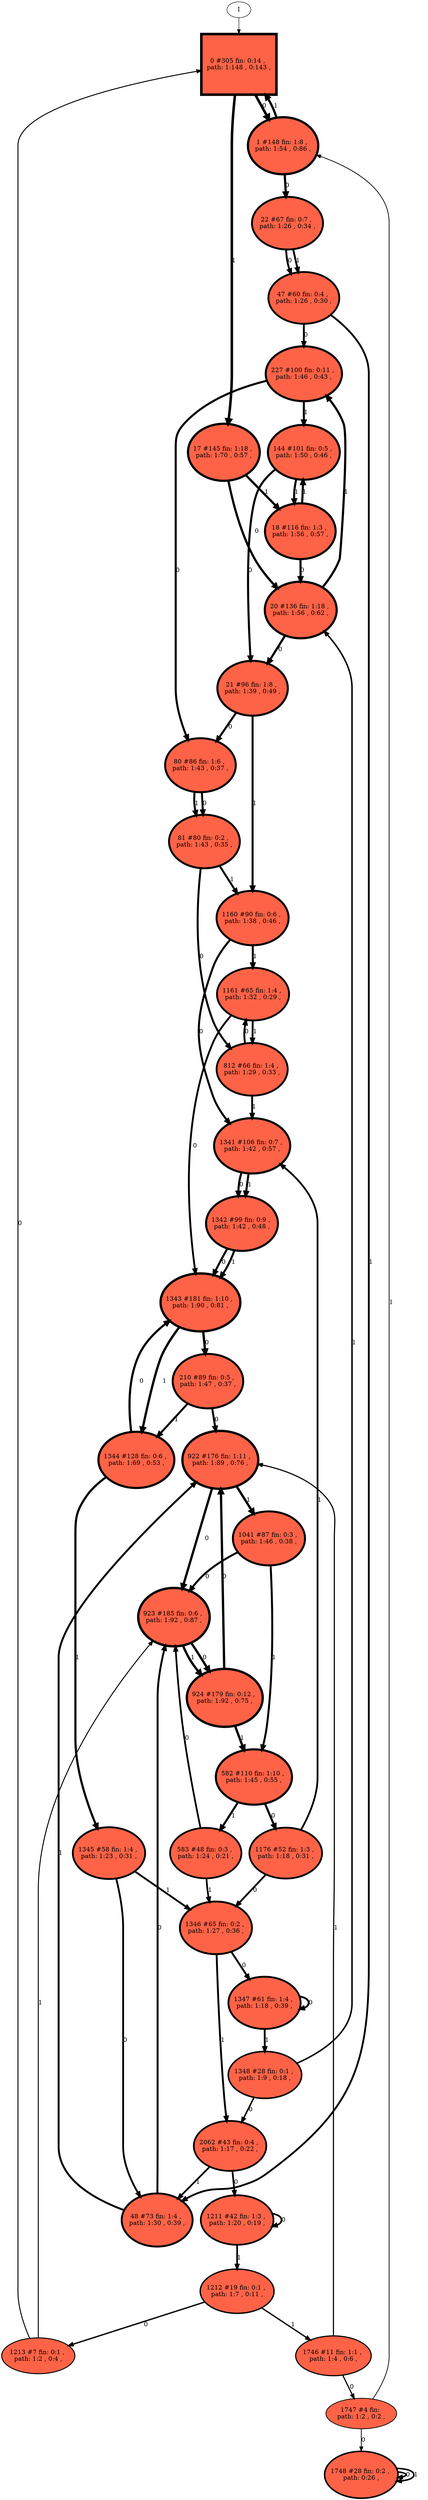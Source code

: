 // produced with flexfringe // 
digraph DFA {
	0 [label="root" shape=box];
		I -> 0;
	0 [ label="0 #305 fin: 0:14 , 
 path: 1:148 , 0:143 , " , style=filled, fillcolor="tomato", width=1.90562, height=1.90562, penwidth=5.72359];
		0 -> 1 [label="0 " , penwidth=5.72359 ];
		0 -> 17 [label="1 " , penwidth=5.72359 ];
	1 [ label="1 #148 fin: 1:8 , 
 path: 1:54 , 0:86 , " , style=filled, fillcolor="tomato", width=1.79242, height=1.79242, penwidth=5.00395];
		1 -> 22 [label="0 " , penwidth=5.00395 ];
		1 -> 0 [label="1 " , penwidth=5.00395 ];
	17 [ label="17 #145 fin: 1:18 , 
 path: 1:70 , 0:57 , " , style=filled, fillcolor="tomato", width=1.78902, height=1.78902, penwidth=4.98361];
		17 -> 20 [label="0 " , penwidth=4.98361 ];
		17 -> 18 [label="1 " , penwidth=4.98361 ];
	22 [ label="22 #67 fin: 0:7 , 
 path: 1:26 , 0:34 , " , style=filled, fillcolor="tomato", width=1.6524, height=1.6524, penwidth=4.21951];
		22 -> 47 [label="0 " , penwidth=4.21951 ];
		22 -> 47 [label="1 " , penwidth=4.21951 ];
	20 [ label="20 #136 fin: 1:18 , 
 path: 1:56 , 0:62 , " , style=filled, fillcolor="tomato", width=1.77833, height=1.77833, penwidth=4.91998];
		20 -> 21 [label="0 " , penwidth=4.91998 ];
		20 -> 227 [label="1 " , penwidth=4.91998 ];
	18 [ label="18 #116 fin: 1:3 , 
 path: 1:56 , 0:57 , " , style=filled, fillcolor="tomato", width=1.75131, height=1.75131, penwidth=4.76217];
		18 -> 20 [label="0 " , penwidth=4.76217 ];
		18 -> 144 [label="1 " , penwidth=4.76217 ];
	47 [ label="47 #60 fin: 0:4 , 
 path: 1:26 , 0:30 , " , style=filled, fillcolor="tomato", width=1.63137, height=1.63137, penwidth=4.11087];
		47 -> 227 [label="0 " , penwidth=4.11087 ];
		47 -> 48 [label="1 " , penwidth=4.11087 ];
	21 [ label="21 #96 fin: 1:8 , 
 path: 1:39 , 0:49 , " , style=filled, fillcolor="tomato", width=1.71824, height=1.71824, penwidth=4.57471];
		21 -> 80 [label="0 " , penwidth=4.57471 ];
		21 -> 1160 [label="1 " , penwidth=4.57471 ];
	227 [ label="227 #100 fin: 0:11 , 
 path: 1:46 , 0:43 , " , style=filled, fillcolor="tomato", width=1.72546, height=1.72546, penwidth=4.61512];
		227 -> 80 [label="0 " , penwidth=4.61512 ];
		227 -> 144 [label="1 " , penwidth=4.61512 ];
	144 [ label="144 #101 fin: 0:5 , 
 path: 1:50 , 0:46 , " , style=filled, fillcolor="tomato", width=1.72722, height=1.72722, penwidth=4.62497];
		144 -> 21 [label="0 " , penwidth=4.62497 ];
		144 -> 18 [label="1 " , penwidth=4.62497 ];
	48 [ label="48 #73 fin: 1:4 , 
 path: 1:30 , 0:39 , " , style=filled, fillcolor="tomato", width=1.66847, height=1.66847, penwidth=4.30407];
		48 -> 923 [label="0 " , penwidth=4.30407 ];
		48 -> 922 [label="1 " , penwidth=4.30407 ];
	80 [ label="80 #86 fin: 1:6 , 
 path: 1:43 , 0:37 , " , style=filled, fillcolor="tomato", width=1.69853, height=1.69853, penwidth=4.46591];
		80 -> 81 [label="0 " , penwidth=4.46591 ];
		80 -> 81 [label="1 " , penwidth=4.46591 ];
	1160 [ label="1160 #90 fin: 0:6 , 
 path: 1:38 , 0:46 , " , style=filled, fillcolor="tomato", width=1.70672, height=1.70672, penwidth=4.51086];
		1160 -> 1341 [label="0 " , penwidth=4.51086 ];
		1160 -> 1161 [label="1 " , penwidth=4.51086 ];
	81 [ label="81 #80 fin: 0:2 , 
 path: 1:43 , 0:35 , " , style=filled, fillcolor="tomato", width=1.68537, height=1.68537, penwidth=4.39445];
		81 -> 812 [label="0 " , penwidth=4.39445 ];
		81 -> 1160 [label="1 " , penwidth=4.39445 ];
	1341 [ label="1341 #106 fin: 0:7 , 
 path: 1:42 , 0:57 , " , style=filled, fillcolor="tomato", width=1.73569, height=1.73569, penwidth=4.67283];
		1341 -> 1342 [label="0 " , penwidth=4.67283 ];
		1341 -> 1342 [label="1 " , penwidth=4.67283 ];
	1161 [ label="1161 #65 fin: 1:4 , 
 path: 1:32 , 0:29 , " , style=filled, fillcolor="tomato", width=1.64667, height=1.64667, penwidth=4.18965];
		1161 -> 1343 [label="0 " , penwidth=4.18965 ];
		1161 -> 812 [label="1 " , penwidth=4.18965 ];
	812 [ label="812 #66 fin: 1:4 , 
 path: 1:29 , 0:33 , " , style=filled, fillcolor="tomato", width=1.64956, height=1.64956, penwidth=4.20469];
		812 -> 1161 [label="0 " , penwidth=4.20469 ];
		812 -> 1341 [label="1 " , penwidth=4.20469 ];
	1342 [ label="1342 #99 fin: 0:9 , 
 path: 1:42 , 0:48 , " , style=filled, fillcolor="tomato", width=1.72369, height=1.72369, penwidth=4.60517];
		1342 -> 1343 [label="0 " , penwidth=4.60517 ];
		1342 -> 1343 [label="1 " , penwidth=4.60517 ];
	1343 [ label="1343 #181 fin: 1:10 , 
 path: 1:90 , 0:81 , " , style=filled, fillcolor="tomato", width=1.8252, height=1.8252, penwidth=5.20401];
		1343 -> 210 [label="0 " , penwidth=5.20401 ];
		1343 -> 1344 [label="1 " , penwidth=5.20401 ];
	1344 [ label="1344 #128 fin: 0:6 , 
 path: 1:69 , 0:53 , " , style=filled, fillcolor="tomato", width=1.76812, height=1.76812, penwidth=4.85981];
		1344 -> 1343 [label="0 " , penwidth=4.85981 ];
		1344 -> 1345 [label="1 " , penwidth=4.85981 ];
	1345 [ label="1345 #58 fin: 1:4 , 
 path: 1:23 , 0:31 , " , style=filled, fillcolor="tomato", width=1.62483, height=1.62483, penwidth=4.07754];
		1345 -> 48 [label="0 " , penwidth=4.07754 ];
		1345 -> 1346 [label="1 " , penwidth=4.07754 ];
	1346 [ label="1346 #65 fin: 0:2 , 
 path: 1:27 , 0:36 , " , style=filled, fillcolor="tomato", width=1.64667, height=1.64667, penwidth=4.18965];
		1346 -> 1347 [label="0 " , penwidth=4.18965 ];
		1346 -> 2062 [label="1 " , penwidth=4.18965 ];
	1347 [ label="1347 #61 fin: 1:4 , 
 path: 1:18 , 0:39 , " , style=filled, fillcolor="tomato", width=1.63455, height=1.63455, penwidth=4.12713];
		1347 -> 1347 [label="0 " , penwidth=4.12713 ];
		1347 -> 1348 [label="1 " , penwidth=4.12713 ];
	1348 [ label="1348 #28 fin: 0:1 , 
 path: 1:9 , 0:18 , " , style=filled, fillcolor="tomato", width=1.47414, height=1.47414, penwidth=3.3673];
		1348 -> 2062 [label="0 " , penwidth=3.3673 ];
		1348 -> 20 [label="1 " , penwidth=3.3673 ];
	210 [ label="210 #89 fin: 0:5 , 
 path: 1:47 , 0:37 , " , style=filled, fillcolor="tomato", width=1.70471, height=1.70471, penwidth=4.49981];
		210 -> 922 [label="0 " , penwidth=4.49981 ];
		210 -> 1344 [label="1 " , penwidth=4.49981 ];
	1041 [ label="1041 #87 fin: 0:3 , 
 path: 1:46 , 0:38 , " , style=filled, fillcolor="tomato", width=1.70062, height=1.70062, penwidth=4.47734];
		1041 -> 923 [label="0 " , penwidth=4.47734 ];
		1041 -> 582 [label="1 " , penwidth=4.47734 ];
	582 [ label="582 #110 fin: 1:10 , 
 path: 1:45 , 0:55 , " , style=filled, fillcolor="tomato", width=1.74214, height=1.74214, penwidth=4.70953];
		582 -> 1176 [label="0 " , penwidth=4.70953 ];
		582 -> 583 [label="1 " , penwidth=4.70953 ];
	2062 [ label="2062 #43 fin: 0:4 , 
 path: 1:17 , 0:22 , " , style=filled, fillcolor="tomato", width=1.56532, height=1.56532, penwidth=3.78419];
		2062 -> 1211 [label="0 " , penwidth=3.78419 ];
		2062 -> 48 [label="1 " , penwidth=3.78419 ];
	1211 [ label="1211 #42 fin: 1:3 , 
 path: 1:20 , 0:19 , " , style=filled, fillcolor="tomato", width=1.5605, height=1.5605, penwidth=3.7612];
		1211 -> 1211 [label="0 " , penwidth=3.7612 ];
		1211 -> 1212 [label="1 " , penwidth=3.7612 ];
	1746 [ label="1746 #11 fin: 1:1 , 
 path: 1:4 , 0:6 , " , style=filled, fillcolor="tomato", width=1.24844, height=1.24844, penwidth=2.48491];
		1746 -> 1747 [label="0 " , penwidth=2.48491 ];
		1746 -> 922 [label="1 " , penwidth=2.48491 ];
	583 [ label="583 #48 fin: 0:3 , 
 path: 1:24 , 0:21 , " , style=filled, fillcolor="tomato", width=1.58756, height=1.58756, penwidth=3.89182];
		583 -> 923 [label="0 " , penwidth=3.89182 ];
		583 -> 1346 [label="1 " , penwidth=3.89182 ];
	922 [ label="922 #176 fin: 1:11 , 
 path: 1:89 , 0:76 , " , style=filled, fillcolor="tomato", width=1.8207, height=1.8207, penwidth=5.17615];
		922 -> 923 [label="0 " , penwidth=5.17615 ];
		922 -> 1041 [label="1 " , penwidth=5.17615 ];
	1212 [ label="1212 #19 fin: 0:1 , 
 path: 1:7 , 0:11 , " , style=filled, fillcolor="tomato", width=1.38523, height=1.38523, penwidth=2.99573];
		1212 -> 1213 [label="0 " , penwidth=2.99573 ];
		1212 -> 1746 [label="1 " , penwidth=2.99573 ];
	1747 [ label="1747 #4 fin: 
 path: 1:2 , 0:2 , " , style=filled, fillcolor="tomato", width=0.959135, height=0.959135, penwidth=1.60944];
		1747 -> 1748 [label="0 " , penwidth=1.60944 ];
		1747 -> 1 [label="1 " , penwidth=1.60944 ];
	923 [ label="923 #185 fin: 0:6 , 
 path: 1:92 , 0:87 , " , style=filled, fillcolor="tomato", width=1.82869, height=1.82869, penwidth=5.22575];
		923 -> 924 [label="0 " , penwidth=5.22575 ];
		923 -> 924 [label="1 " , penwidth=5.22575 ];
	1213 [ label="1213 #7 fin: 0:1 , 
 path: 1:2 , 0:4 , " , style=filled, fillcolor="tomato", width=1.12475, height=1.12475, penwidth=2.07944];
		1213 -> 0 [label="0 " , penwidth=2.07944 ];
		1213 -> 923 [label="1 " , penwidth=2.07944 ];
	1748 [ label="1748 #28 fin: 0:2 , 
 path: 0:26 , " , style=filled, fillcolor="tomato", width=1.47414, height=1.47414, penwidth=3.3673];
		1748 -> 1748 [label="0 " , penwidth=3.3673 ];
		1748 -> 1748 [label="1 " , penwidth=3.3673 ];
	924 [ label="924 #179 fin: 0:12 , 
 path: 1:92 , 0:75 , " , style=filled, fillcolor="tomato", width=1.82341, height=1.82341, penwidth=5.19296];
		924 -> 922 [label="0 " , penwidth=5.19296 ];
		924 -> 582 [label="1 " , penwidth=5.19296 ];
	1176 [ label="1176 #52 fin: 1:3 , 
 path: 1:18 , 0:31 , " , style=filled, fillcolor="tomato", width=1.60348, height=1.60348, penwidth=3.97029];
		1176 -> 1346 [label="0 " , penwidth=3.97029 ];
		1176 -> 1341 [label="1 " , penwidth=3.97029 ];
}
